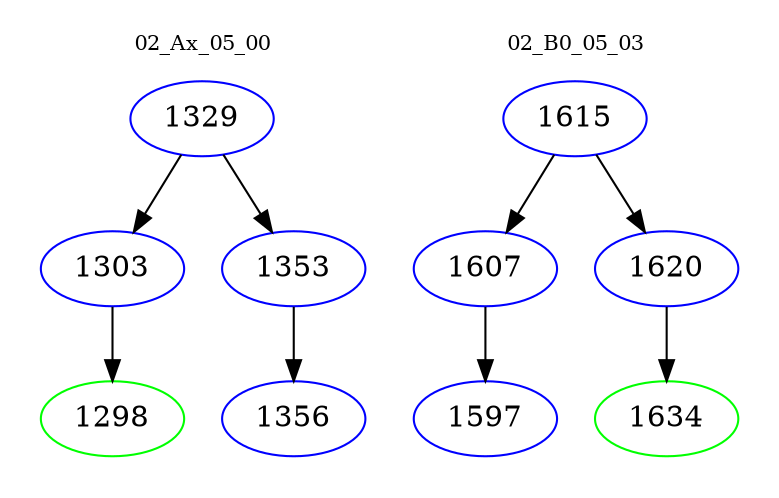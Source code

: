 digraph{
subgraph cluster_0 {
color = white
label = "02_Ax_05_00";
fontsize=10;
T0_1329 [label="1329", color="blue"]
T0_1329 -> T0_1303 [color="black"]
T0_1303 [label="1303", color="blue"]
T0_1303 -> T0_1298 [color="black"]
T0_1298 [label="1298", color="green"]
T0_1329 -> T0_1353 [color="black"]
T0_1353 [label="1353", color="blue"]
T0_1353 -> T0_1356 [color="black"]
T0_1356 [label="1356", color="blue"]
}
subgraph cluster_1 {
color = white
label = "02_B0_05_03";
fontsize=10;
T1_1615 [label="1615", color="blue"]
T1_1615 -> T1_1607 [color="black"]
T1_1607 [label="1607", color="blue"]
T1_1607 -> T1_1597 [color="black"]
T1_1597 [label="1597", color="blue"]
T1_1615 -> T1_1620 [color="black"]
T1_1620 [label="1620", color="blue"]
T1_1620 -> T1_1634 [color="black"]
T1_1634 [label="1634", color="green"]
}
}
